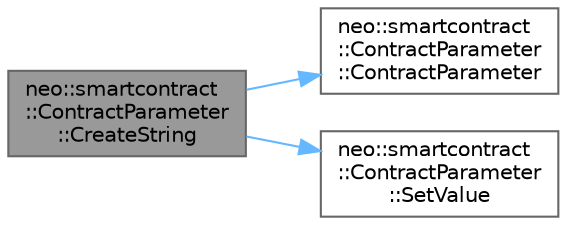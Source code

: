 digraph "neo::smartcontract::ContractParameter::CreateString"
{
 // LATEX_PDF_SIZE
  bgcolor="transparent";
  edge [fontname=Helvetica,fontsize=10,labelfontname=Helvetica,labelfontsize=10];
  node [fontname=Helvetica,fontsize=10,shape=box,height=0.2,width=0.4];
  rankdir="LR";
  Node1 [id="Node000001",label="neo::smartcontract\l::ContractParameter\l::CreateString",height=0.2,width=0.4,color="gray40", fillcolor="grey60", style="filled", fontcolor="black",tooltip="Creates a string parameter."];
  Node1 -> Node2 [id="edge1_Node000001_Node000002",color="steelblue1",style="solid",tooltip=" "];
  Node2 [id="Node000002",label="neo::smartcontract\l::ContractParameter\l::ContractParameter",height=0.2,width=0.4,color="grey40", fillcolor="white", style="filled",URL="$classneo_1_1smartcontract_1_1_contract_parameter.html#a413f015a6fafa3b4e147285b603d1275",tooltip="Constructs an empty ContractParameter."];
  Node1 -> Node3 [id="edge2_Node000001_Node000003",color="steelblue1",style="solid",tooltip=" "];
  Node3 [id="Node000003",label="neo::smartcontract\l::ContractParameter\l::SetValue",height=0.2,width=0.4,color="grey40", fillcolor="white", style="filled",URL="$classneo_1_1smartcontract_1_1_contract_parameter.html#aa248dabfcef20b811362f2c8dd9b3a38",tooltip="Sets the value."];
}
